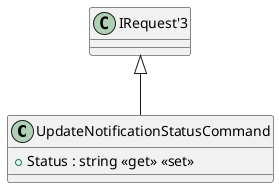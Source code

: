 @startuml
class UpdateNotificationStatusCommand {
    + Status : string <<get>> <<set>>
}
"IRequest'3" <|-- UpdateNotificationStatusCommand
'UpdateNotificationStatusCommand --> "NotificationId" Guid
@enduml
